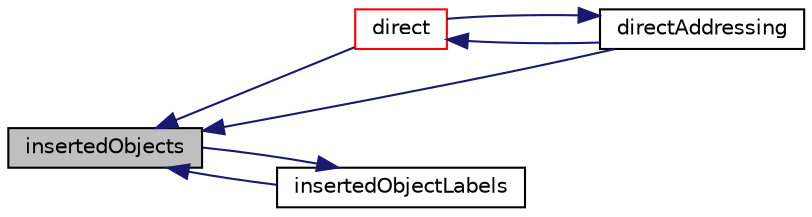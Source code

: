 digraph "insertedObjects"
{
  bgcolor="transparent";
  edge [fontname="Helvetica",fontsize="10",labelfontname="Helvetica",labelfontsize="10"];
  node [fontname="Helvetica",fontsize="10",shape=record];
  rankdir="LR";
  Node1 [label="insertedObjects",height=0.2,width=0.4,color="black", fillcolor="grey75", style="filled", fontcolor="black"];
  Node1 -> Node2 [dir="back",color="midnightblue",fontsize="10",style="solid",fontname="Helvetica"];
  Node2 [label="direct",height=0.2,width=0.4,color="red",URL="$a01929.html#aa6fd973c07a1eda3654f6e516d34e963",tooltip="Is the mapping direct. "];
  Node2 -> Node3 [dir="back",color="midnightblue",fontsize="10",style="solid",fontname="Helvetica"];
  Node3 [label="directAddressing",height=0.2,width=0.4,color="black",URL="$a01929.html#ac7b376394d9111f02b2b725ba05d6e88",tooltip="Return direct addressing. "];
  Node3 -> Node2 [dir="back",color="midnightblue",fontsize="10",style="solid",fontname="Helvetica"];
  Node1 -> Node3 [dir="back",color="midnightblue",fontsize="10",style="solid",fontname="Helvetica"];
  Node1 -> Node4 [dir="back",color="midnightblue",fontsize="10",style="solid",fontname="Helvetica"];
  Node4 [label="insertedObjectLabels",height=0.2,width=0.4,color="black",URL="$a01929.html#ae5eb7ac6a82bb42e427cb2284d234490",tooltip="Return list of inserted points. "];
  Node4 -> Node1 [dir="back",color="midnightblue",fontsize="10",style="solid",fontname="Helvetica"];
}
